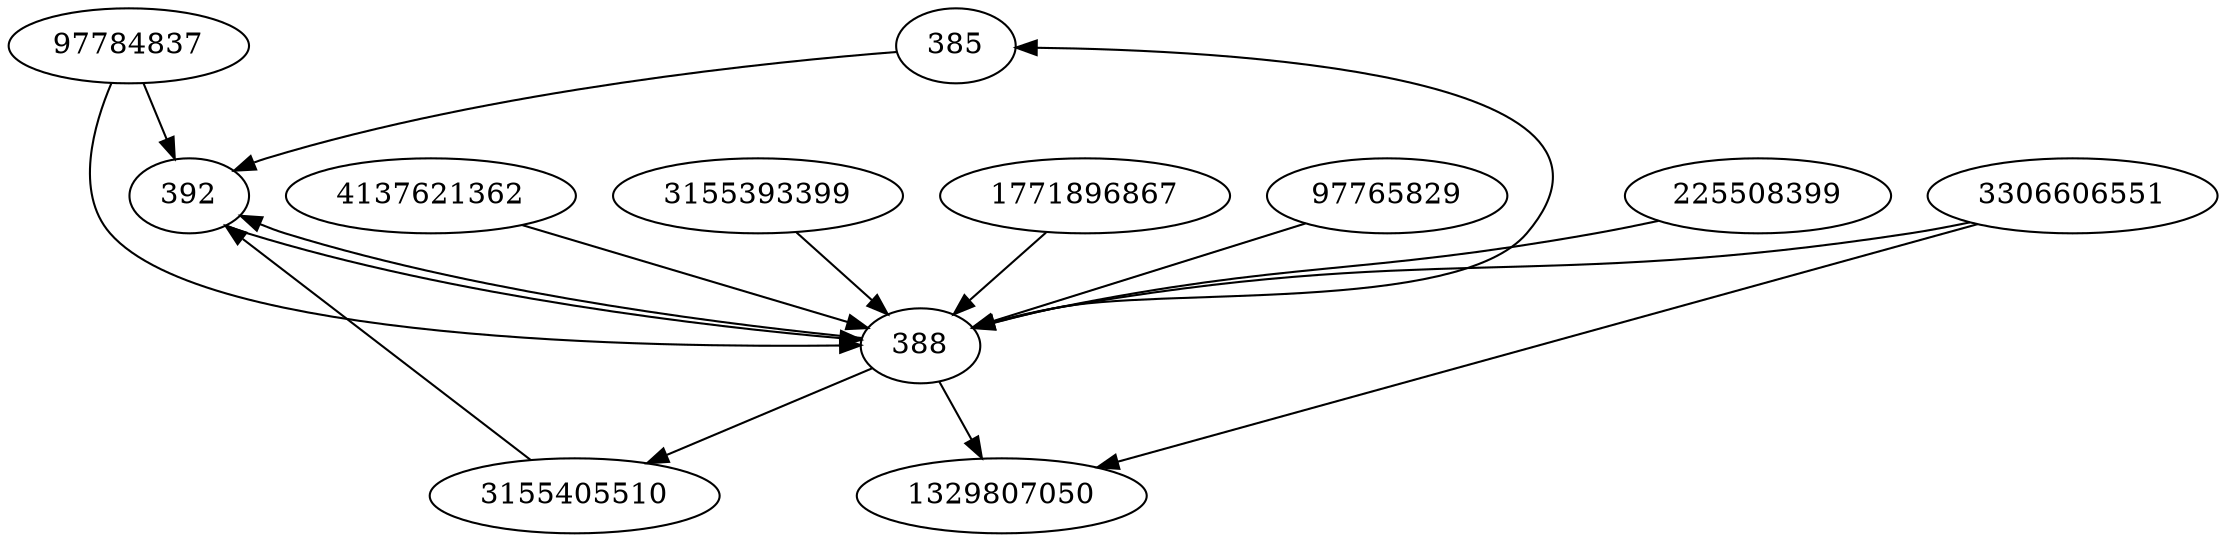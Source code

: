 strict digraph  {
385;
1771896867;
388;
97765829;
97784837;
3155405510;
392;
1329807050;
225508399;
4137621362;
3306606551;
3155393399;
385 -> 392;
1771896867 -> 388;
388 -> 385;
388 -> 392;
388 -> 1329807050;
388 -> 3155405510;
97765829 -> 388;
97784837 -> 392;
97784837 -> 388;
3155405510 -> 392;
392 -> 388;
225508399 -> 388;
4137621362 -> 388;
3306606551 -> 1329807050;
3306606551 -> 388;
3155393399 -> 388;
}
